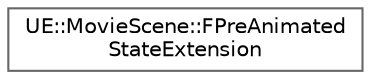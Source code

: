digraph "Graphical Class Hierarchy"
{
 // INTERACTIVE_SVG=YES
 // LATEX_PDF_SIZE
  bgcolor="transparent";
  edge [fontname=Helvetica,fontsize=10,labelfontname=Helvetica,labelfontsize=10];
  node [fontname=Helvetica,fontsize=10,shape=box,height=0.2,width=0.4];
  rankdir="LR";
  Node0 [id="Node000000",label="UE::MovieScene::FPreAnimated\lStateExtension",height=0.2,width=0.4,color="grey40", fillcolor="white", style="filled",URL="$d4/d70/structUE_1_1MovieScene_1_1FPreAnimatedStateExtension.html",tooltip="Pre-animated state extension that houses all cached values for objects animated by a specific UMovieS..."];
}

